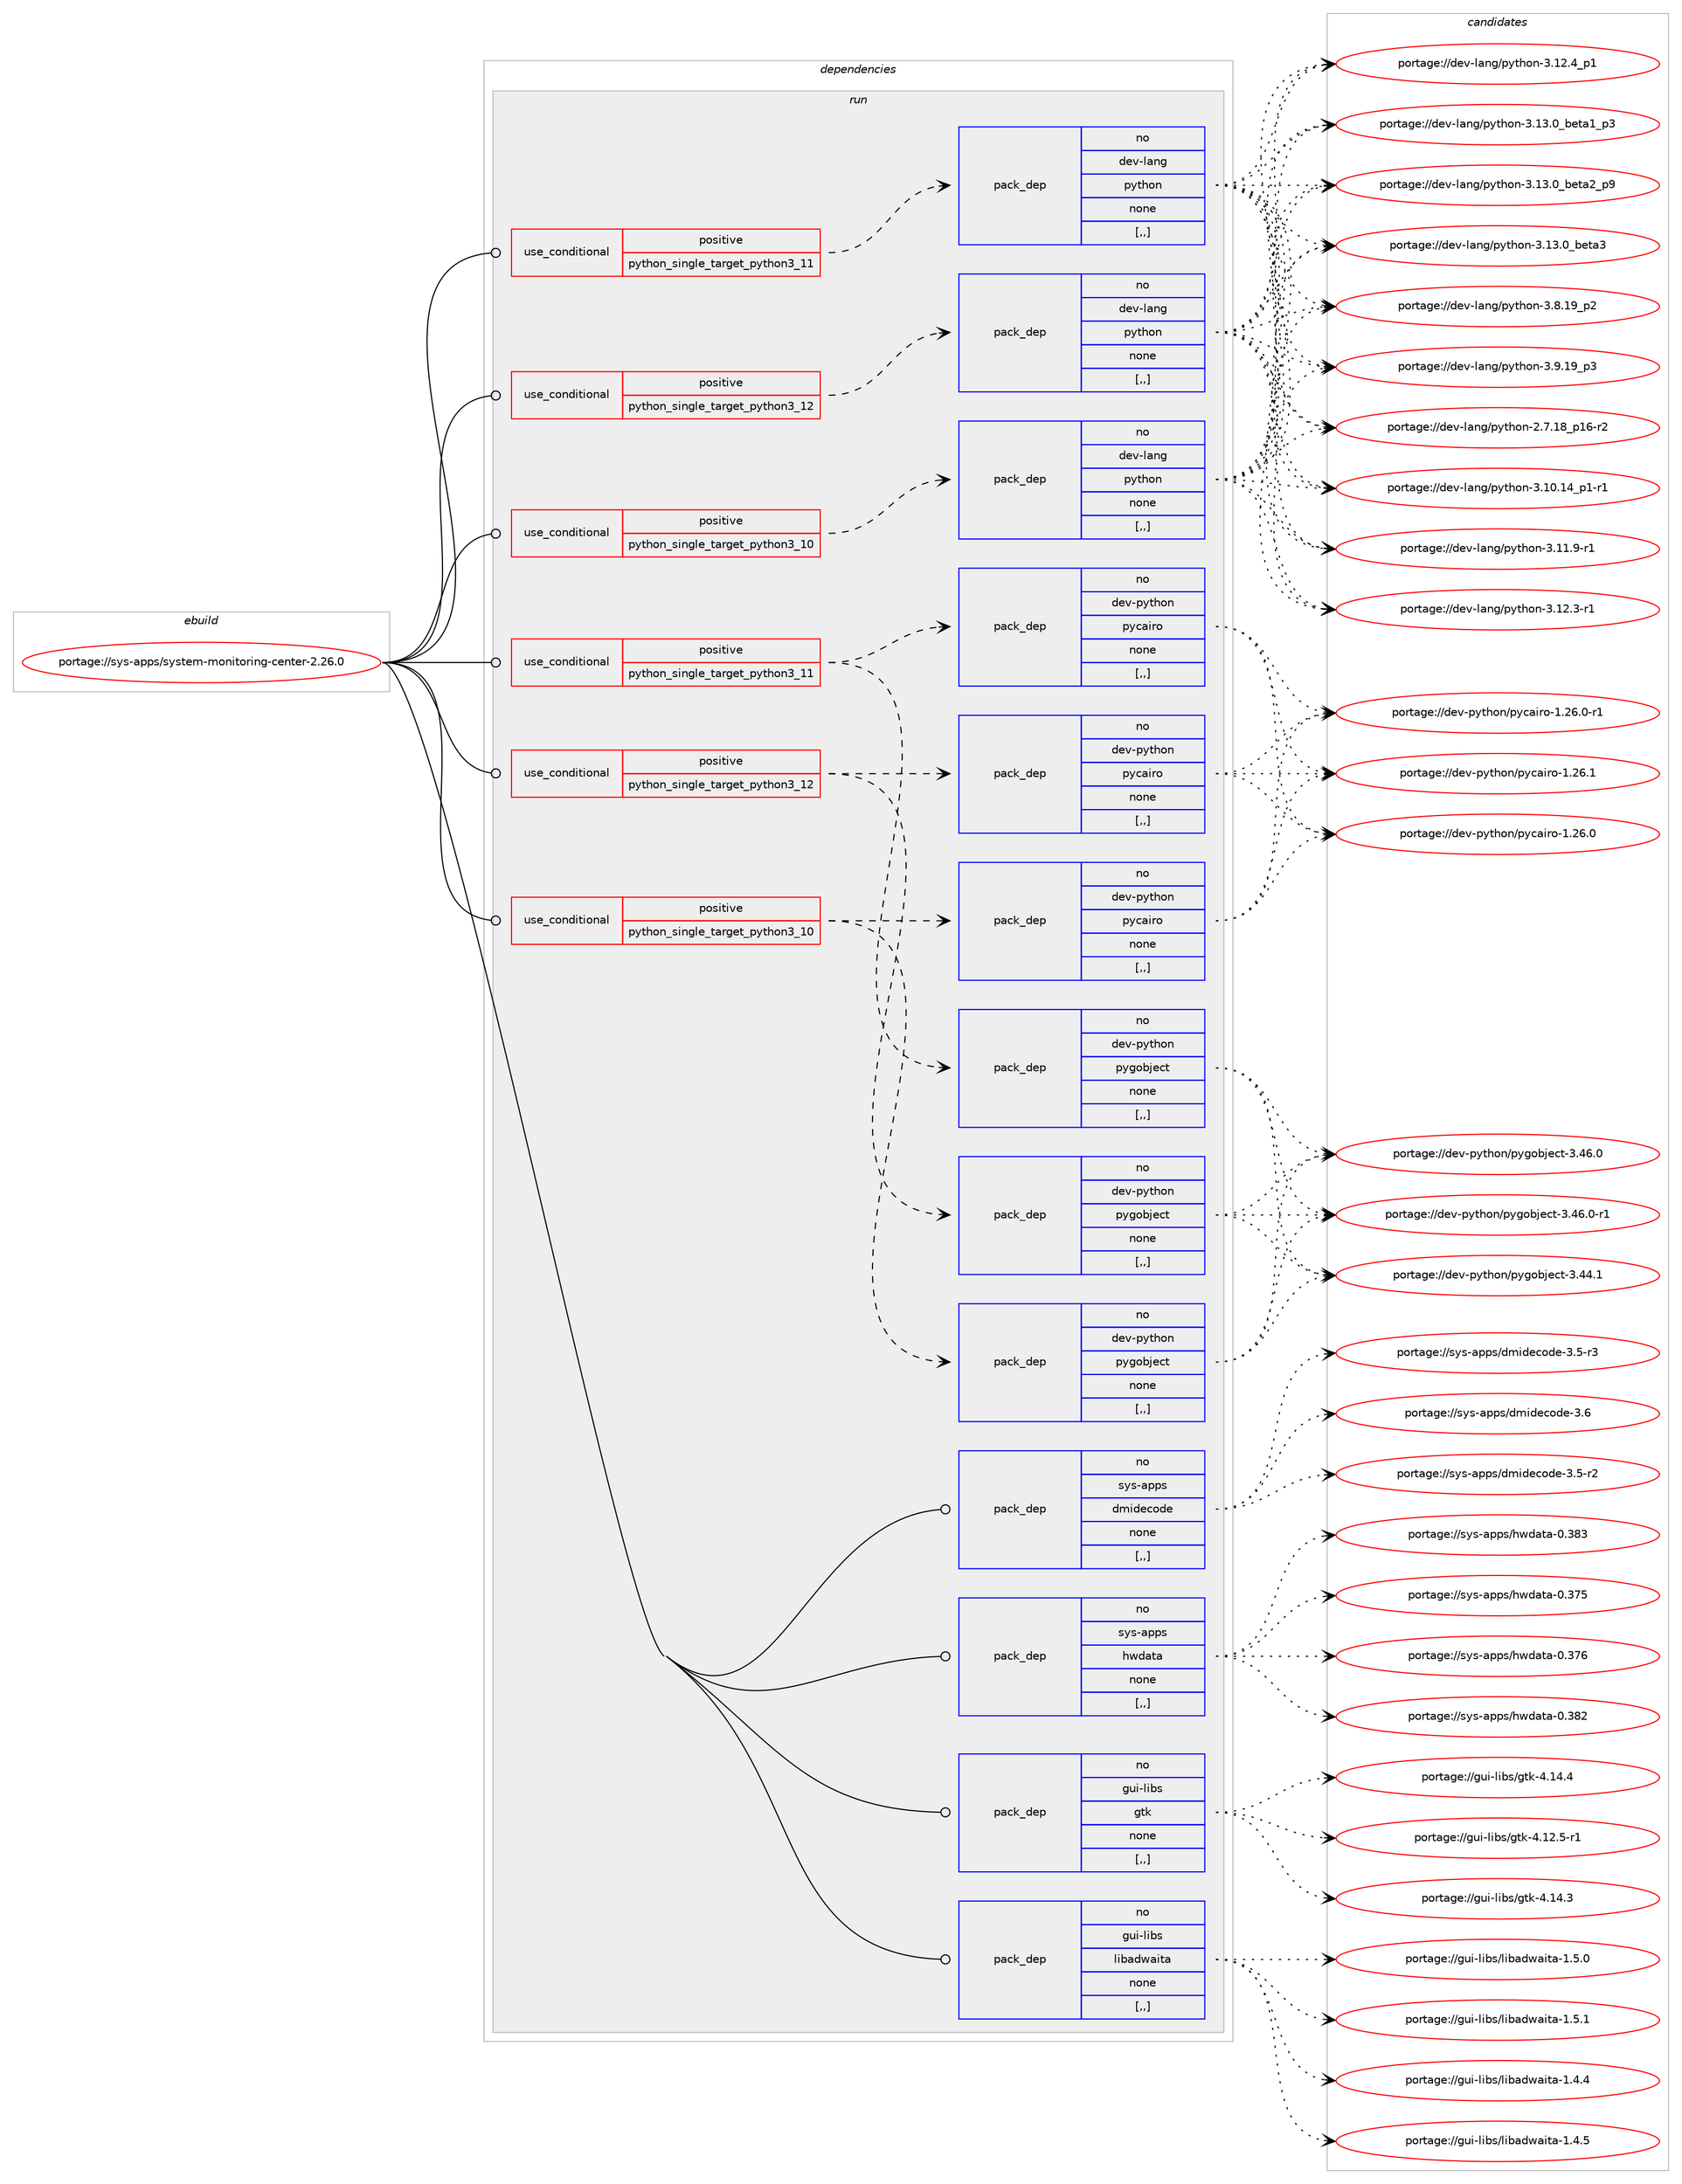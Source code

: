 digraph prolog {

# *************
# Graph options
# *************

newrank=true;
concentrate=true;
compound=true;
graph [rankdir=LR,fontname=Helvetica,fontsize=10,ranksep=1.5];#, ranksep=2.5, nodesep=0.2];
edge  [arrowhead=vee];
node  [fontname=Helvetica,fontsize=10];

# **********
# The ebuild
# **********

subgraph cluster_leftcol {
color=gray;
rank=same;
label=<<i>ebuild</i>>;
id [label="portage://sys-apps/system-monitoring-center-2.26.0", color=red, width=4, href="../sys-apps/system-monitoring-center-2.26.0.svg"];
}

# ****************
# The dependencies
# ****************

subgraph cluster_midcol {
color=gray;
label=<<i>dependencies</i>>;
subgraph cluster_compile {
fillcolor="#eeeeee";
style=filled;
label=<<i>compile</i>>;
}
subgraph cluster_compileandrun {
fillcolor="#eeeeee";
style=filled;
label=<<i>compile and run</i>>;
}
subgraph cluster_run {
fillcolor="#eeeeee";
style=filled;
label=<<i>run</i>>;
subgraph cond109328 {
dependency413649 [label=<<TABLE BORDER="0" CELLBORDER="1" CELLSPACING="0" CELLPADDING="4"><TR><TD ROWSPAN="3" CELLPADDING="10">use_conditional</TD></TR><TR><TD>positive</TD></TR><TR><TD>python_single_target_python3_10</TD></TR></TABLE>>, shape=none, color=red];
subgraph pack301460 {
dependency413650 [label=<<TABLE BORDER="0" CELLBORDER="1" CELLSPACING="0" CELLPADDING="4" WIDTH="220"><TR><TD ROWSPAN="6" CELLPADDING="30">pack_dep</TD></TR><TR><TD WIDTH="110">no</TD></TR><TR><TD>dev-lang</TD></TR><TR><TD>python</TD></TR><TR><TD>none</TD></TR><TR><TD>[,,]</TD></TR></TABLE>>, shape=none, color=blue];
}
dependency413649:e -> dependency413650:w [weight=20,style="dashed",arrowhead="vee"];
}
id:e -> dependency413649:w [weight=20,style="solid",arrowhead="odot"];
subgraph cond109329 {
dependency413651 [label=<<TABLE BORDER="0" CELLBORDER="1" CELLSPACING="0" CELLPADDING="4"><TR><TD ROWSPAN="3" CELLPADDING="10">use_conditional</TD></TR><TR><TD>positive</TD></TR><TR><TD>python_single_target_python3_10</TD></TR></TABLE>>, shape=none, color=red];
subgraph pack301461 {
dependency413652 [label=<<TABLE BORDER="0" CELLBORDER="1" CELLSPACING="0" CELLPADDING="4" WIDTH="220"><TR><TD ROWSPAN="6" CELLPADDING="30">pack_dep</TD></TR><TR><TD WIDTH="110">no</TD></TR><TR><TD>dev-python</TD></TR><TR><TD>pycairo</TD></TR><TR><TD>none</TD></TR><TR><TD>[,,]</TD></TR></TABLE>>, shape=none, color=blue];
}
dependency413651:e -> dependency413652:w [weight=20,style="dashed",arrowhead="vee"];
subgraph pack301462 {
dependency413653 [label=<<TABLE BORDER="0" CELLBORDER="1" CELLSPACING="0" CELLPADDING="4" WIDTH="220"><TR><TD ROWSPAN="6" CELLPADDING="30">pack_dep</TD></TR><TR><TD WIDTH="110">no</TD></TR><TR><TD>dev-python</TD></TR><TR><TD>pygobject</TD></TR><TR><TD>none</TD></TR><TR><TD>[,,]</TD></TR></TABLE>>, shape=none, color=blue];
}
dependency413651:e -> dependency413653:w [weight=20,style="dashed",arrowhead="vee"];
}
id:e -> dependency413651:w [weight=20,style="solid",arrowhead="odot"];
subgraph cond109330 {
dependency413654 [label=<<TABLE BORDER="0" CELLBORDER="1" CELLSPACING="0" CELLPADDING="4"><TR><TD ROWSPAN="3" CELLPADDING="10">use_conditional</TD></TR><TR><TD>positive</TD></TR><TR><TD>python_single_target_python3_11</TD></TR></TABLE>>, shape=none, color=red];
subgraph pack301463 {
dependency413655 [label=<<TABLE BORDER="0" CELLBORDER="1" CELLSPACING="0" CELLPADDING="4" WIDTH="220"><TR><TD ROWSPAN="6" CELLPADDING="30">pack_dep</TD></TR><TR><TD WIDTH="110">no</TD></TR><TR><TD>dev-lang</TD></TR><TR><TD>python</TD></TR><TR><TD>none</TD></TR><TR><TD>[,,]</TD></TR></TABLE>>, shape=none, color=blue];
}
dependency413654:e -> dependency413655:w [weight=20,style="dashed",arrowhead="vee"];
}
id:e -> dependency413654:w [weight=20,style="solid",arrowhead="odot"];
subgraph cond109331 {
dependency413656 [label=<<TABLE BORDER="0" CELLBORDER="1" CELLSPACING="0" CELLPADDING="4"><TR><TD ROWSPAN="3" CELLPADDING="10">use_conditional</TD></TR><TR><TD>positive</TD></TR><TR><TD>python_single_target_python3_11</TD></TR></TABLE>>, shape=none, color=red];
subgraph pack301464 {
dependency413657 [label=<<TABLE BORDER="0" CELLBORDER="1" CELLSPACING="0" CELLPADDING="4" WIDTH="220"><TR><TD ROWSPAN="6" CELLPADDING="30">pack_dep</TD></TR><TR><TD WIDTH="110">no</TD></TR><TR><TD>dev-python</TD></TR><TR><TD>pycairo</TD></TR><TR><TD>none</TD></TR><TR><TD>[,,]</TD></TR></TABLE>>, shape=none, color=blue];
}
dependency413656:e -> dependency413657:w [weight=20,style="dashed",arrowhead="vee"];
subgraph pack301465 {
dependency413658 [label=<<TABLE BORDER="0" CELLBORDER="1" CELLSPACING="0" CELLPADDING="4" WIDTH="220"><TR><TD ROWSPAN="6" CELLPADDING="30">pack_dep</TD></TR><TR><TD WIDTH="110">no</TD></TR><TR><TD>dev-python</TD></TR><TR><TD>pygobject</TD></TR><TR><TD>none</TD></TR><TR><TD>[,,]</TD></TR></TABLE>>, shape=none, color=blue];
}
dependency413656:e -> dependency413658:w [weight=20,style="dashed",arrowhead="vee"];
}
id:e -> dependency413656:w [weight=20,style="solid",arrowhead="odot"];
subgraph cond109332 {
dependency413659 [label=<<TABLE BORDER="0" CELLBORDER="1" CELLSPACING="0" CELLPADDING="4"><TR><TD ROWSPAN="3" CELLPADDING="10">use_conditional</TD></TR><TR><TD>positive</TD></TR><TR><TD>python_single_target_python3_12</TD></TR></TABLE>>, shape=none, color=red];
subgraph pack301466 {
dependency413660 [label=<<TABLE BORDER="0" CELLBORDER="1" CELLSPACING="0" CELLPADDING="4" WIDTH="220"><TR><TD ROWSPAN="6" CELLPADDING="30">pack_dep</TD></TR><TR><TD WIDTH="110">no</TD></TR><TR><TD>dev-lang</TD></TR><TR><TD>python</TD></TR><TR><TD>none</TD></TR><TR><TD>[,,]</TD></TR></TABLE>>, shape=none, color=blue];
}
dependency413659:e -> dependency413660:w [weight=20,style="dashed",arrowhead="vee"];
}
id:e -> dependency413659:w [weight=20,style="solid",arrowhead="odot"];
subgraph cond109333 {
dependency413661 [label=<<TABLE BORDER="0" CELLBORDER="1" CELLSPACING="0" CELLPADDING="4"><TR><TD ROWSPAN="3" CELLPADDING="10">use_conditional</TD></TR><TR><TD>positive</TD></TR><TR><TD>python_single_target_python3_12</TD></TR></TABLE>>, shape=none, color=red];
subgraph pack301467 {
dependency413662 [label=<<TABLE BORDER="0" CELLBORDER="1" CELLSPACING="0" CELLPADDING="4" WIDTH="220"><TR><TD ROWSPAN="6" CELLPADDING="30">pack_dep</TD></TR><TR><TD WIDTH="110">no</TD></TR><TR><TD>dev-python</TD></TR><TR><TD>pycairo</TD></TR><TR><TD>none</TD></TR><TR><TD>[,,]</TD></TR></TABLE>>, shape=none, color=blue];
}
dependency413661:e -> dependency413662:w [weight=20,style="dashed",arrowhead="vee"];
subgraph pack301468 {
dependency413663 [label=<<TABLE BORDER="0" CELLBORDER="1" CELLSPACING="0" CELLPADDING="4" WIDTH="220"><TR><TD ROWSPAN="6" CELLPADDING="30">pack_dep</TD></TR><TR><TD WIDTH="110">no</TD></TR><TR><TD>dev-python</TD></TR><TR><TD>pygobject</TD></TR><TR><TD>none</TD></TR><TR><TD>[,,]</TD></TR></TABLE>>, shape=none, color=blue];
}
dependency413661:e -> dependency413663:w [weight=20,style="dashed",arrowhead="vee"];
}
id:e -> dependency413661:w [weight=20,style="solid",arrowhead="odot"];
subgraph pack301469 {
dependency413664 [label=<<TABLE BORDER="0" CELLBORDER="1" CELLSPACING="0" CELLPADDING="4" WIDTH="220"><TR><TD ROWSPAN="6" CELLPADDING="30">pack_dep</TD></TR><TR><TD WIDTH="110">no</TD></TR><TR><TD>gui-libs</TD></TR><TR><TD>gtk</TD></TR><TR><TD>none</TD></TR><TR><TD>[,,]</TD></TR></TABLE>>, shape=none, color=blue];
}
id:e -> dependency413664:w [weight=20,style="solid",arrowhead="odot"];
subgraph pack301470 {
dependency413665 [label=<<TABLE BORDER="0" CELLBORDER="1" CELLSPACING="0" CELLPADDING="4" WIDTH="220"><TR><TD ROWSPAN="6" CELLPADDING="30">pack_dep</TD></TR><TR><TD WIDTH="110">no</TD></TR><TR><TD>gui-libs</TD></TR><TR><TD>libadwaita</TD></TR><TR><TD>none</TD></TR><TR><TD>[,,]</TD></TR></TABLE>>, shape=none, color=blue];
}
id:e -> dependency413665:w [weight=20,style="solid",arrowhead="odot"];
subgraph pack301471 {
dependency413666 [label=<<TABLE BORDER="0" CELLBORDER="1" CELLSPACING="0" CELLPADDING="4" WIDTH="220"><TR><TD ROWSPAN="6" CELLPADDING="30">pack_dep</TD></TR><TR><TD WIDTH="110">no</TD></TR><TR><TD>sys-apps</TD></TR><TR><TD>dmidecode</TD></TR><TR><TD>none</TD></TR><TR><TD>[,,]</TD></TR></TABLE>>, shape=none, color=blue];
}
id:e -> dependency413666:w [weight=20,style="solid",arrowhead="odot"];
subgraph pack301472 {
dependency413667 [label=<<TABLE BORDER="0" CELLBORDER="1" CELLSPACING="0" CELLPADDING="4" WIDTH="220"><TR><TD ROWSPAN="6" CELLPADDING="30">pack_dep</TD></TR><TR><TD WIDTH="110">no</TD></TR><TR><TD>sys-apps</TD></TR><TR><TD>hwdata</TD></TR><TR><TD>none</TD></TR><TR><TD>[,,]</TD></TR></TABLE>>, shape=none, color=blue];
}
id:e -> dependency413667:w [weight=20,style="solid",arrowhead="odot"];
}
}

# **************
# The candidates
# **************

subgraph cluster_choices {
rank=same;
color=gray;
label=<<i>candidates</i>>;

subgraph choice301460 {
color=black;
nodesep=1;
choice100101118451089711010347112121116104111110455046554649569511249544511450 [label="portage://dev-lang/python-2.7.18_p16-r2", color=red, width=4,href="../dev-lang/python-2.7.18_p16-r2.svg"];
choice100101118451089711010347112121116104111110455146494846495295112494511449 [label="portage://dev-lang/python-3.10.14_p1-r1", color=red, width=4,href="../dev-lang/python-3.10.14_p1-r1.svg"];
choice100101118451089711010347112121116104111110455146494946574511449 [label="portage://dev-lang/python-3.11.9-r1", color=red, width=4,href="../dev-lang/python-3.11.9-r1.svg"];
choice100101118451089711010347112121116104111110455146495046514511449 [label="portage://dev-lang/python-3.12.3-r1", color=red, width=4,href="../dev-lang/python-3.12.3-r1.svg"];
choice100101118451089711010347112121116104111110455146495046529511249 [label="portage://dev-lang/python-3.12.4_p1", color=red, width=4,href="../dev-lang/python-3.12.4_p1.svg"];
choice10010111845108971101034711212111610411111045514649514648959810111697499511251 [label="portage://dev-lang/python-3.13.0_beta1_p3", color=red, width=4,href="../dev-lang/python-3.13.0_beta1_p3.svg"];
choice10010111845108971101034711212111610411111045514649514648959810111697509511257 [label="portage://dev-lang/python-3.13.0_beta2_p9", color=red, width=4,href="../dev-lang/python-3.13.0_beta2_p9.svg"];
choice1001011184510897110103471121211161041111104551464951464895981011169751 [label="portage://dev-lang/python-3.13.0_beta3", color=red, width=4,href="../dev-lang/python-3.13.0_beta3.svg"];
choice100101118451089711010347112121116104111110455146564649579511250 [label="portage://dev-lang/python-3.8.19_p2", color=red, width=4,href="../dev-lang/python-3.8.19_p2.svg"];
choice100101118451089711010347112121116104111110455146574649579511251 [label="portage://dev-lang/python-3.9.19_p3", color=red, width=4,href="../dev-lang/python-3.9.19_p3.svg"];
dependency413650:e -> choice100101118451089711010347112121116104111110455046554649569511249544511450:w [style=dotted,weight="100"];
dependency413650:e -> choice100101118451089711010347112121116104111110455146494846495295112494511449:w [style=dotted,weight="100"];
dependency413650:e -> choice100101118451089711010347112121116104111110455146494946574511449:w [style=dotted,weight="100"];
dependency413650:e -> choice100101118451089711010347112121116104111110455146495046514511449:w [style=dotted,weight="100"];
dependency413650:e -> choice100101118451089711010347112121116104111110455146495046529511249:w [style=dotted,weight="100"];
dependency413650:e -> choice10010111845108971101034711212111610411111045514649514648959810111697499511251:w [style=dotted,weight="100"];
dependency413650:e -> choice10010111845108971101034711212111610411111045514649514648959810111697509511257:w [style=dotted,weight="100"];
dependency413650:e -> choice1001011184510897110103471121211161041111104551464951464895981011169751:w [style=dotted,weight="100"];
dependency413650:e -> choice100101118451089711010347112121116104111110455146564649579511250:w [style=dotted,weight="100"];
dependency413650:e -> choice100101118451089711010347112121116104111110455146574649579511251:w [style=dotted,weight="100"];
}
subgraph choice301461 {
color=black;
nodesep=1;
choice1001011184511212111610411111047112121999710511411145494650544648 [label="portage://dev-python/pycairo-1.26.0", color=red, width=4,href="../dev-python/pycairo-1.26.0.svg"];
choice10010111845112121116104111110471121219997105114111454946505446484511449 [label="portage://dev-python/pycairo-1.26.0-r1", color=red, width=4,href="../dev-python/pycairo-1.26.0-r1.svg"];
choice1001011184511212111610411111047112121999710511411145494650544649 [label="portage://dev-python/pycairo-1.26.1", color=red, width=4,href="../dev-python/pycairo-1.26.1.svg"];
dependency413652:e -> choice1001011184511212111610411111047112121999710511411145494650544648:w [style=dotted,weight="100"];
dependency413652:e -> choice10010111845112121116104111110471121219997105114111454946505446484511449:w [style=dotted,weight="100"];
dependency413652:e -> choice1001011184511212111610411111047112121999710511411145494650544649:w [style=dotted,weight="100"];
}
subgraph choice301462 {
color=black;
nodesep=1;
choice1001011184511212111610411111047112121103111981061019911645514652524649 [label="portage://dev-python/pygobject-3.44.1", color=red, width=4,href="../dev-python/pygobject-3.44.1.svg"];
choice1001011184511212111610411111047112121103111981061019911645514652544648 [label="portage://dev-python/pygobject-3.46.0", color=red, width=4,href="../dev-python/pygobject-3.46.0.svg"];
choice10010111845112121116104111110471121211031119810610199116455146525446484511449 [label="portage://dev-python/pygobject-3.46.0-r1", color=red, width=4,href="../dev-python/pygobject-3.46.0-r1.svg"];
dependency413653:e -> choice1001011184511212111610411111047112121103111981061019911645514652524649:w [style=dotted,weight="100"];
dependency413653:e -> choice1001011184511212111610411111047112121103111981061019911645514652544648:w [style=dotted,weight="100"];
dependency413653:e -> choice10010111845112121116104111110471121211031119810610199116455146525446484511449:w [style=dotted,weight="100"];
}
subgraph choice301463 {
color=black;
nodesep=1;
choice100101118451089711010347112121116104111110455046554649569511249544511450 [label="portage://dev-lang/python-2.7.18_p16-r2", color=red, width=4,href="../dev-lang/python-2.7.18_p16-r2.svg"];
choice100101118451089711010347112121116104111110455146494846495295112494511449 [label="portage://dev-lang/python-3.10.14_p1-r1", color=red, width=4,href="../dev-lang/python-3.10.14_p1-r1.svg"];
choice100101118451089711010347112121116104111110455146494946574511449 [label="portage://dev-lang/python-3.11.9-r1", color=red, width=4,href="../dev-lang/python-3.11.9-r1.svg"];
choice100101118451089711010347112121116104111110455146495046514511449 [label="portage://dev-lang/python-3.12.3-r1", color=red, width=4,href="../dev-lang/python-3.12.3-r1.svg"];
choice100101118451089711010347112121116104111110455146495046529511249 [label="portage://dev-lang/python-3.12.4_p1", color=red, width=4,href="../dev-lang/python-3.12.4_p1.svg"];
choice10010111845108971101034711212111610411111045514649514648959810111697499511251 [label="portage://dev-lang/python-3.13.0_beta1_p3", color=red, width=4,href="../dev-lang/python-3.13.0_beta1_p3.svg"];
choice10010111845108971101034711212111610411111045514649514648959810111697509511257 [label="portage://dev-lang/python-3.13.0_beta2_p9", color=red, width=4,href="../dev-lang/python-3.13.0_beta2_p9.svg"];
choice1001011184510897110103471121211161041111104551464951464895981011169751 [label="portage://dev-lang/python-3.13.0_beta3", color=red, width=4,href="../dev-lang/python-3.13.0_beta3.svg"];
choice100101118451089711010347112121116104111110455146564649579511250 [label="portage://dev-lang/python-3.8.19_p2", color=red, width=4,href="../dev-lang/python-3.8.19_p2.svg"];
choice100101118451089711010347112121116104111110455146574649579511251 [label="portage://dev-lang/python-3.9.19_p3", color=red, width=4,href="../dev-lang/python-3.9.19_p3.svg"];
dependency413655:e -> choice100101118451089711010347112121116104111110455046554649569511249544511450:w [style=dotted,weight="100"];
dependency413655:e -> choice100101118451089711010347112121116104111110455146494846495295112494511449:w [style=dotted,weight="100"];
dependency413655:e -> choice100101118451089711010347112121116104111110455146494946574511449:w [style=dotted,weight="100"];
dependency413655:e -> choice100101118451089711010347112121116104111110455146495046514511449:w [style=dotted,weight="100"];
dependency413655:e -> choice100101118451089711010347112121116104111110455146495046529511249:w [style=dotted,weight="100"];
dependency413655:e -> choice10010111845108971101034711212111610411111045514649514648959810111697499511251:w [style=dotted,weight="100"];
dependency413655:e -> choice10010111845108971101034711212111610411111045514649514648959810111697509511257:w [style=dotted,weight="100"];
dependency413655:e -> choice1001011184510897110103471121211161041111104551464951464895981011169751:w [style=dotted,weight="100"];
dependency413655:e -> choice100101118451089711010347112121116104111110455146564649579511250:w [style=dotted,weight="100"];
dependency413655:e -> choice100101118451089711010347112121116104111110455146574649579511251:w [style=dotted,weight="100"];
}
subgraph choice301464 {
color=black;
nodesep=1;
choice1001011184511212111610411111047112121999710511411145494650544648 [label="portage://dev-python/pycairo-1.26.0", color=red, width=4,href="../dev-python/pycairo-1.26.0.svg"];
choice10010111845112121116104111110471121219997105114111454946505446484511449 [label="portage://dev-python/pycairo-1.26.0-r1", color=red, width=4,href="../dev-python/pycairo-1.26.0-r1.svg"];
choice1001011184511212111610411111047112121999710511411145494650544649 [label="portage://dev-python/pycairo-1.26.1", color=red, width=4,href="../dev-python/pycairo-1.26.1.svg"];
dependency413657:e -> choice1001011184511212111610411111047112121999710511411145494650544648:w [style=dotted,weight="100"];
dependency413657:e -> choice10010111845112121116104111110471121219997105114111454946505446484511449:w [style=dotted,weight="100"];
dependency413657:e -> choice1001011184511212111610411111047112121999710511411145494650544649:w [style=dotted,weight="100"];
}
subgraph choice301465 {
color=black;
nodesep=1;
choice1001011184511212111610411111047112121103111981061019911645514652524649 [label="portage://dev-python/pygobject-3.44.1", color=red, width=4,href="../dev-python/pygobject-3.44.1.svg"];
choice1001011184511212111610411111047112121103111981061019911645514652544648 [label="portage://dev-python/pygobject-3.46.0", color=red, width=4,href="../dev-python/pygobject-3.46.0.svg"];
choice10010111845112121116104111110471121211031119810610199116455146525446484511449 [label="portage://dev-python/pygobject-3.46.0-r1", color=red, width=4,href="../dev-python/pygobject-3.46.0-r1.svg"];
dependency413658:e -> choice1001011184511212111610411111047112121103111981061019911645514652524649:w [style=dotted,weight="100"];
dependency413658:e -> choice1001011184511212111610411111047112121103111981061019911645514652544648:w [style=dotted,weight="100"];
dependency413658:e -> choice10010111845112121116104111110471121211031119810610199116455146525446484511449:w [style=dotted,weight="100"];
}
subgraph choice301466 {
color=black;
nodesep=1;
choice100101118451089711010347112121116104111110455046554649569511249544511450 [label="portage://dev-lang/python-2.7.18_p16-r2", color=red, width=4,href="../dev-lang/python-2.7.18_p16-r2.svg"];
choice100101118451089711010347112121116104111110455146494846495295112494511449 [label="portage://dev-lang/python-3.10.14_p1-r1", color=red, width=4,href="../dev-lang/python-3.10.14_p1-r1.svg"];
choice100101118451089711010347112121116104111110455146494946574511449 [label="portage://dev-lang/python-3.11.9-r1", color=red, width=4,href="../dev-lang/python-3.11.9-r1.svg"];
choice100101118451089711010347112121116104111110455146495046514511449 [label="portage://dev-lang/python-3.12.3-r1", color=red, width=4,href="../dev-lang/python-3.12.3-r1.svg"];
choice100101118451089711010347112121116104111110455146495046529511249 [label="portage://dev-lang/python-3.12.4_p1", color=red, width=4,href="../dev-lang/python-3.12.4_p1.svg"];
choice10010111845108971101034711212111610411111045514649514648959810111697499511251 [label="portage://dev-lang/python-3.13.0_beta1_p3", color=red, width=4,href="../dev-lang/python-3.13.0_beta1_p3.svg"];
choice10010111845108971101034711212111610411111045514649514648959810111697509511257 [label="portage://dev-lang/python-3.13.0_beta2_p9", color=red, width=4,href="../dev-lang/python-3.13.0_beta2_p9.svg"];
choice1001011184510897110103471121211161041111104551464951464895981011169751 [label="portage://dev-lang/python-3.13.0_beta3", color=red, width=4,href="../dev-lang/python-3.13.0_beta3.svg"];
choice100101118451089711010347112121116104111110455146564649579511250 [label="portage://dev-lang/python-3.8.19_p2", color=red, width=4,href="../dev-lang/python-3.8.19_p2.svg"];
choice100101118451089711010347112121116104111110455146574649579511251 [label="portage://dev-lang/python-3.9.19_p3", color=red, width=4,href="../dev-lang/python-3.9.19_p3.svg"];
dependency413660:e -> choice100101118451089711010347112121116104111110455046554649569511249544511450:w [style=dotted,weight="100"];
dependency413660:e -> choice100101118451089711010347112121116104111110455146494846495295112494511449:w [style=dotted,weight="100"];
dependency413660:e -> choice100101118451089711010347112121116104111110455146494946574511449:w [style=dotted,weight="100"];
dependency413660:e -> choice100101118451089711010347112121116104111110455146495046514511449:w [style=dotted,weight="100"];
dependency413660:e -> choice100101118451089711010347112121116104111110455146495046529511249:w [style=dotted,weight="100"];
dependency413660:e -> choice10010111845108971101034711212111610411111045514649514648959810111697499511251:w [style=dotted,weight="100"];
dependency413660:e -> choice10010111845108971101034711212111610411111045514649514648959810111697509511257:w [style=dotted,weight="100"];
dependency413660:e -> choice1001011184510897110103471121211161041111104551464951464895981011169751:w [style=dotted,weight="100"];
dependency413660:e -> choice100101118451089711010347112121116104111110455146564649579511250:w [style=dotted,weight="100"];
dependency413660:e -> choice100101118451089711010347112121116104111110455146574649579511251:w [style=dotted,weight="100"];
}
subgraph choice301467 {
color=black;
nodesep=1;
choice1001011184511212111610411111047112121999710511411145494650544648 [label="portage://dev-python/pycairo-1.26.0", color=red, width=4,href="../dev-python/pycairo-1.26.0.svg"];
choice10010111845112121116104111110471121219997105114111454946505446484511449 [label="portage://dev-python/pycairo-1.26.0-r1", color=red, width=4,href="../dev-python/pycairo-1.26.0-r1.svg"];
choice1001011184511212111610411111047112121999710511411145494650544649 [label="portage://dev-python/pycairo-1.26.1", color=red, width=4,href="../dev-python/pycairo-1.26.1.svg"];
dependency413662:e -> choice1001011184511212111610411111047112121999710511411145494650544648:w [style=dotted,weight="100"];
dependency413662:e -> choice10010111845112121116104111110471121219997105114111454946505446484511449:w [style=dotted,weight="100"];
dependency413662:e -> choice1001011184511212111610411111047112121999710511411145494650544649:w [style=dotted,weight="100"];
}
subgraph choice301468 {
color=black;
nodesep=1;
choice1001011184511212111610411111047112121103111981061019911645514652524649 [label="portage://dev-python/pygobject-3.44.1", color=red, width=4,href="../dev-python/pygobject-3.44.1.svg"];
choice1001011184511212111610411111047112121103111981061019911645514652544648 [label="portage://dev-python/pygobject-3.46.0", color=red, width=4,href="../dev-python/pygobject-3.46.0.svg"];
choice10010111845112121116104111110471121211031119810610199116455146525446484511449 [label="portage://dev-python/pygobject-3.46.0-r1", color=red, width=4,href="../dev-python/pygobject-3.46.0-r1.svg"];
dependency413663:e -> choice1001011184511212111610411111047112121103111981061019911645514652524649:w [style=dotted,weight="100"];
dependency413663:e -> choice1001011184511212111610411111047112121103111981061019911645514652544648:w [style=dotted,weight="100"];
dependency413663:e -> choice10010111845112121116104111110471121211031119810610199116455146525446484511449:w [style=dotted,weight="100"];
}
subgraph choice301469 {
color=black;
nodesep=1;
choice103117105451081059811547103116107455246495046534511449 [label="portage://gui-libs/gtk-4.12.5-r1", color=red, width=4,href="../gui-libs/gtk-4.12.5-r1.svg"];
choice10311710545108105981154710311610745524649524651 [label="portage://gui-libs/gtk-4.14.3", color=red, width=4,href="../gui-libs/gtk-4.14.3.svg"];
choice10311710545108105981154710311610745524649524652 [label="portage://gui-libs/gtk-4.14.4", color=red, width=4,href="../gui-libs/gtk-4.14.4.svg"];
dependency413664:e -> choice103117105451081059811547103116107455246495046534511449:w [style=dotted,weight="100"];
dependency413664:e -> choice10311710545108105981154710311610745524649524651:w [style=dotted,weight="100"];
dependency413664:e -> choice10311710545108105981154710311610745524649524652:w [style=dotted,weight="100"];
}
subgraph choice301470 {
color=black;
nodesep=1;
choice10311710545108105981154710810598971001199710511697454946524652 [label="portage://gui-libs/libadwaita-1.4.4", color=red, width=4,href="../gui-libs/libadwaita-1.4.4.svg"];
choice10311710545108105981154710810598971001199710511697454946524653 [label="portage://gui-libs/libadwaita-1.4.5", color=red, width=4,href="../gui-libs/libadwaita-1.4.5.svg"];
choice10311710545108105981154710810598971001199710511697454946534648 [label="portage://gui-libs/libadwaita-1.5.0", color=red, width=4,href="../gui-libs/libadwaita-1.5.0.svg"];
choice10311710545108105981154710810598971001199710511697454946534649 [label="portage://gui-libs/libadwaita-1.5.1", color=red, width=4,href="../gui-libs/libadwaita-1.5.1.svg"];
dependency413665:e -> choice10311710545108105981154710810598971001199710511697454946524652:w [style=dotted,weight="100"];
dependency413665:e -> choice10311710545108105981154710810598971001199710511697454946524653:w [style=dotted,weight="100"];
dependency413665:e -> choice10311710545108105981154710810598971001199710511697454946534648:w [style=dotted,weight="100"];
dependency413665:e -> choice10311710545108105981154710810598971001199710511697454946534649:w [style=dotted,weight="100"];
}
subgraph choice301471 {
color=black;
nodesep=1;
choice11512111545971121121154710010910510010199111100101455146534511450 [label="portage://sys-apps/dmidecode-3.5-r2", color=red, width=4,href="../sys-apps/dmidecode-3.5-r2.svg"];
choice11512111545971121121154710010910510010199111100101455146534511451 [label="portage://sys-apps/dmidecode-3.5-r3", color=red, width=4,href="../sys-apps/dmidecode-3.5-r3.svg"];
choice1151211154597112112115471001091051001019911110010145514654 [label="portage://sys-apps/dmidecode-3.6", color=red, width=4,href="../sys-apps/dmidecode-3.6.svg"];
dependency413666:e -> choice11512111545971121121154710010910510010199111100101455146534511450:w [style=dotted,weight="100"];
dependency413666:e -> choice11512111545971121121154710010910510010199111100101455146534511451:w [style=dotted,weight="100"];
dependency413666:e -> choice1151211154597112112115471001091051001019911110010145514654:w [style=dotted,weight="100"];
}
subgraph choice301472 {
color=black;
nodesep=1;
choice1151211154597112112115471041191009711697454846515553 [label="portage://sys-apps/hwdata-0.375", color=red, width=4,href="../sys-apps/hwdata-0.375.svg"];
choice1151211154597112112115471041191009711697454846515554 [label="portage://sys-apps/hwdata-0.376", color=red, width=4,href="../sys-apps/hwdata-0.376.svg"];
choice1151211154597112112115471041191009711697454846515650 [label="portage://sys-apps/hwdata-0.382", color=red, width=4,href="../sys-apps/hwdata-0.382.svg"];
choice1151211154597112112115471041191009711697454846515651 [label="portage://sys-apps/hwdata-0.383", color=red, width=4,href="../sys-apps/hwdata-0.383.svg"];
dependency413667:e -> choice1151211154597112112115471041191009711697454846515553:w [style=dotted,weight="100"];
dependency413667:e -> choice1151211154597112112115471041191009711697454846515554:w [style=dotted,weight="100"];
dependency413667:e -> choice1151211154597112112115471041191009711697454846515650:w [style=dotted,weight="100"];
dependency413667:e -> choice1151211154597112112115471041191009711697454846515651:w [style=dotted,weight="100"];
}
}

}
